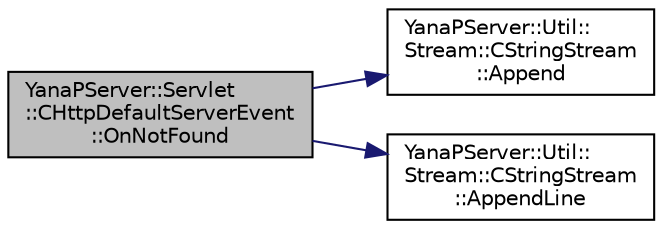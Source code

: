 digraph "YanaPServer::Servlet::CHttpDefaultServerEvent::OnNotFound"
{
  edge [fontname="Helvetica",fontsize="10",labelfontname="Helvetica",labelfontsize="10"];
  node [fontname="Helvetica",fontsize="10",shape=record];
  rankdir="LR";
  Node5 [label="YanaPServer::Servlet\l::CHttpDefaultServerEvent\l::OnNotFound",height=0.2,width=0.4,color="black", fillcolor="grey75", style="filled", fontcolor="black"];
  Node5 -> Node6 [color="midnightblue",fontsize="10",style="solid",fontname="Helvetica"];
  Node6 [label="YanaPServer::Util::\lStream::CStringStream\l::Append",height=0.2,width=0.4,color="black", fillcolor="white", style="filled",URL="$class_yana_p_server_1_1_util_1_1_stream_1_1_c_string_stream.html#aaef06ae896f3eee924b795aaea7d9ff9",tooltip="追加 "];
  Node5 -> Node7 [color="midnightblue",fontsize="10",style="solid",fontname="Helvetica"];
  Node7 [label="YanaPServer::Util::\lStream::CStringStream\l::AppendLine",height=0.2,width=0.4,color="black", fillcolor="white", style="filled",URL="$class_yana_p_server_1_1_util_1_1_stream_1_1_c_string_stream.html#ad1963332876a02b7a7305440fb027938",tooltip="末尾に改行コードを付加して追加 "];
}

